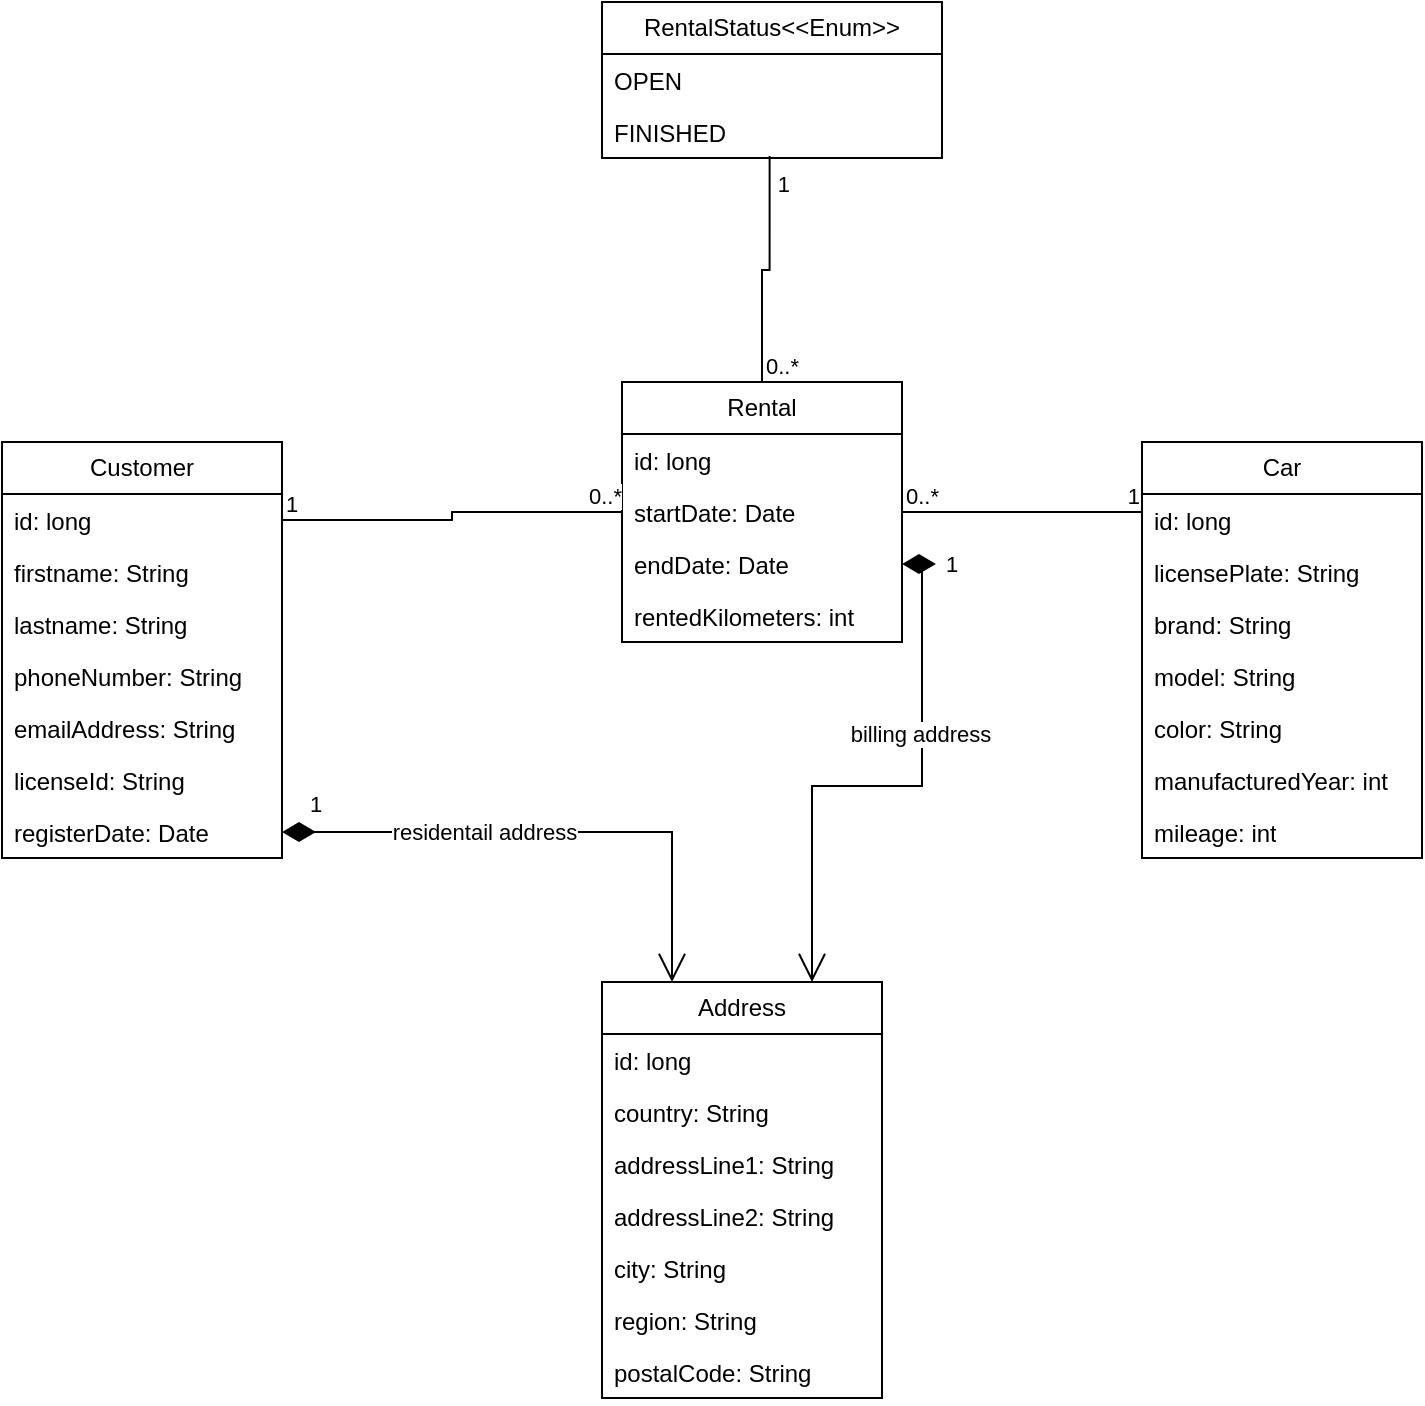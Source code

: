 <mxfile version="24.0.4" type="device">
  <diagram id="R2lEEEUBdFMjLlhIrx00" name="Page-1">
    <mxGraphModel dx="1114" dy="1756" grid="1" gridSize="10" guides="1" tooltips="1" connect="1" arrows="1" fold="1" page="1" pageScale="1" pageWidth="850" pageHeight="1100" math="0" shadow="0" extFonts="Permanent Marker^https://fonts.googleapis.com/css?family=Permanent+Marker">
      <root>
        <mxCell id="0" />
        <mxCell id="1" parent="0" />
        <mxCell id="Gdh7h-5XmcsctbtusQsf-1" value="Customer" style="swimlane;fontStyle=0;childLayout=stackLayout;horizontal=1;startSize=26;fillColor=none;horizontalStack=0;resizeParent=1;resizeParentMax=0;resizeLast=0;collapsible=1;marginBottom=0;whiteSpace=wrap;html=1;" vertex="1" parent="1">
          <mxGeometry x="80" y="90" width="140" height="208" as="geometry" />
        </mxCell>
        <mxCell id="Gdh7h-5XmcsctbtusQsf-2" value="id: long" style="text;strokeColor=none;fillColor=none;align=left;verticalAlign=top;spacingLeft=4;spacingRight=4;overflow=hidden;rotatable=0;points=[[0,0.5],[1,0.5]];portConstraint=eastwest;whiteSpace=wrap;html=1;" vertex="1" parent="Gdh7h-5XmcsctbtusQsf-1">
          <mxGeometry y="26" width="140" height="26" as="geometry" />
        </mxCell>
        <mxCell id="Gdh7h-5XmcsctbtusQsf-3" value="firstname: String" style="text;strokeColor=none;fillColor=none;align=left;verticalAlign=top;spacingLeft=4;spacingRight=4;overflow=hidden;rotatable=0;points=[[0,0.5],[1,0.5]];portConstraint=eastwest;whiteSpace=wrap;html=1;" vertex="1" parent="Gdh7h-5XmcsctbtusQsf-1">
          <mxGeometry y="52" width="140" height="26" as="geometry" />
        </mxCell>
        <mxCell id="Gdh7h-5XmcsctbtusQsf-4" value="&lt;div&gt;lastname: String&lt;/div&gt;" style="text;strokeColor=none;fillColor=none;align=left;verticalAlign=top;spacingLeft=4;spacingRight=4;overflow=hidden;rotatable=0;points=[[0,0.5],[1,0.5]];portConstraint=eastwest;whiteSpace=wrap;html=1;" vertex="1" parent="Gdh7h-5XmcsctbtusQsf-1">
          <mxGeometry y="78" width="140" height="26" as="geometry" />
        </mxCell>
        <mxCell id="Gdh7h-5XmcsctbtusQsf-5" value="phoneNumber: String" style="text;strokeColor=none;fillColor=none;align=left;verticalAlign=top;spacingLeft=4;spacingRight=4;overflow=hidden;rotatable=0;points=[[0,0.5],[1,0.5]];portConstraint=eastwest;whiteSpace=wrap;html=1;" vertex="1" parent="Gdh7h-5XmcsctbtusQsf-1">
          <mxGeometry y="104" width="140" height="26" as="geometry" />
        </mxCell>
        <mxCell id="Gdh7h-5XmcsctbtusQsf-6" value="emailAddress: String" style="text;strokeColor=none;fillColor=none;align=left;verticalAlign=top;spacingLeft=4;spacingRight=4;overflow=hidden;rotatable=0;points=[[0,0.5],[1,0.5]];portConstraint=eastwest;whiteSpace=wrap;html=1;" vertex="1" parent="Gdh7h-5XmcsctbtusQsf-1">
          <mxGeometry y="130" width="140" height="26" as="geometry" />
        </mxCell>
        <mxCell id="Gdh7h-5XmcsctbtusQsf-7" value="licenseId: String" style="text;strokeColor=none;fillColor=none;align=left;verticalAlign=top;spacingLeft=4;spacingRight=4;overflow=hidden;rotatable=0;points=[[0,0.5],[1,0.5]];portConstraint=eastwest;whiteSpace=wrap;html=1;" vertex="1" parent="Gdh7h-5XmcsctbtusQsf-1">
          <mxGeometry y="156" width="140" height="26" as="geometry" />
        </mxCell>
        <mxCell id="Gdh7h-5XmcsctbtusQsf-8" value="registerDate: Date" style="text;strokeColor=none;fillColor=none;align=left;verticalAlign=top;spacingLeft=4;spacingRight=4;overflow=hidden;rotatable=0;points=[[0,0.5],[1,0.5]];portConstraint=eastwest;whiteSpace=wrap;html=1;" vertex="1" parent="Gdh7h-5XmcsctbtusQsf-1">
          <mxGeometry y="182" width="140" height="26" as="geometry" />
        </mxCell>
        <mxCell id="Gdh7h-5XmcsctbtusQsf-9" value="Car" style="swimlane;fontStyle=0;childLayout=stackLayout;horizontal=1;startSize=26;fillColor=none;horizontalStack=0;resizeParent=1;resizeParentMax=0;resizeLast=0;collapsible=1;marginBottom=0;whiteSpace=wrap;html=1;" vertex="1" parent="1">
          <mxGeometry x="650" y="90" width="140" height="208" as="geometry" />
        </mxCell>
        <mxCell id="Gdh7h-5XmcsctbtusQsf-10" value="id: long" style="text;strokeColor=none;fillColor=none;align=left;verticalAlign=top;spacingLeft=4;spacingRight=4;overflow=hidden;rotatable=0;points=[[0,0.5],[1,0.5]];portConstraint=eastwest;whiteSpace=wrap;html=1;" vertex="1" parent="Gdh7h-5XmcsctbtusQsf-9">
          <mxGeometry y="26" width="140" height="26" as="geometry" />
        </mxCell>
        <mxCell id="Gdh7h-5XmcsctbtusQsf-11" value="licensePlate: String" style="text;strokeColor=none;fillColor=none;align=left;verticalAlign=top;spacingLeft=4;spacingRight=4;overflow=hidden;rotatable=0;points=[[0,0.5],[1,0.5]];portConstraint=eastwest;whiteSpace=wrap;html=1;" vertex="1" parent="Gdh7h-5XmcsctbtusQsf-9">
          <mxGeometry y="52" width="140" height="26" as="geometry" />
        </mxCell>
        <mxCell id="Gdh7h-5XmcsctbtusQsf-12" value="brand: String" style="text;strokeColor=none;fillColor=none;align=left;verticalAlign=top;spacingLeft=4;spacingRight=4;overflow=hidden;rotatable=0;points=[[0,0.5],[1,0.5]];portConstraint=eastwest;whiteSpace=wrap;html=1;" vertex="1" parent="Gdh7h-5XmcsctbtusQsf-9">
          <mxGeometry y="78" width="140" height="26" as="geometry" />
        </mxCell>
        <mxCell id="Gdh7h-5XmcsctbtusQsf-13" value="model: String" style="text;strokeColor=none;fillColor=none;align=left;verticalAlign=top;spacingLeft=4;spacingRight=4;overflow=hidden;rotatable=0;points=[[0,0.5],[1,0.5]];portConstraint=eastwest;whiteSpace=wrap;html=1;" vertex="1" parent="Gdh7h-5XmcsctbtusQsf-9">
          <mxGeometry y="104" width="140" height="26" as="geometry" />
        </mxCell>
        <mxCell id="Gdh7h-5XmcsctbtusQsf-14" value="color: String" style="text;strokeColor=none;fillColor=none;align=left;verticalAlign=top;spacingLeft=4;spacingRight=4;overflow=hidden;rotatable=0;points=[[0,0.5],[1,0.5]];portConstraint=eastwest;whiteSpace=wrap;html=1;" vertex="1" parent="Gdh7h-5XmcsctbtusQsf-9">
          <mxGeometry y="130" width="140" height="26" as="geometry" />
        </mxCell>
        <mxCell id="Gdh7h-5XmcsctbtusQsf-15" value="manufacturedYear: int" style="text;strokeColor=none;fillColor=none;align=left;verticalAlign=top;spacingLeft=4;spacingRight=4;overflow=hidden;rotatable=0;points=[[0,0.5],[1,0.5]];portConstraint=eastwest;whiteSpace=wrap;html=1;" vertex="1" parent="Gdh7h-5XmcsctbtusQsf-9">
          <mxGeometry y="156" width="140" height="26" as="geometry" />
        </mxCell>
        <mxCell id="Gdh7h-5XmcsctbtusQsf-16" value="mileage: int" style="text;strokeColor=none;fillColor=none;align=left;verticalAlign=top;spacingLeft=4;spacingRight=4;overflow=hidden;rotatable=0;points=[[0,0.5],[1,0.5]];portConstraint=eastwest;whiteSpace=wrap;html=1;" vertex="1" parent="Gdh7h-5XmcsctbtusQsf-9">
          <mxGeometry y="182" width="140" height="26" as="geometry" />
        </mxCell>
        <mxCell id="Gdh7h-5XmcsctbtusQsf-17" value="Rental" style="swimlane;fontStyle=0;childLayout=stackLayout;horizontal=1;startSize=26;fillColor=none;horizontalStack=0;resizeParent=1;resizeParentMax=0;resizeLast=0;collapsible=1;marginBottom=0;whiteSpace=wrap;html=1;" vertex="1" parent="1">
          <mxGeometry x="390" y="60" width="140" height="130" as="geometry" />
        </mxCell>
        <mxCell id="Gdh7h-5XmcsctbtusQsf-18" value="id: long" style="text;strokeColor=none;fillColor=none;align=left;verticalAlign=top;spacingLeft=4;spacingRight=4;overflow=hidden;rotatable=0;points=[[0,0.5],[1,0.5]];portConstraint=eastwest;whiteSpace=wrap;html=1;" vertex="1" parent="Gdh7h-5XmcsctbtusQsf-17">
          <mxGeometry y="26" width="140" height="26" as="geometry" />
        </mxCell>
        <mxCell id="Gdh7h-5XmcsctbtusQsf-19" value="startDate: Date" style="text;strokeColor=none;fillColor=none;align=left;verticalAlign=top;spacingLeft=4;spacingRight=4;overflow=hidden;rotatable=0;points=[[0,0.5],[1,0.5]];portConstraint=eastwest;whiteSpace=wrap;html=1;" vertex="1" parent="Gdh7h-5XmcsctbtusQsf-17">
          <mxGeometry y="52" width="140" height="26" as="geometry" />
        </mxCell>
        <mxCell id="Gdh7h-5XmcsctbtusQsf-20" value="endDate: Date" style="text;strokeColor=none;fillColor=none;align=left;verticalAlign=top;spacingLeft=4;spacingRight=4;overflow=hidden;rotatable=0;points=[[0,0.5],[1,0.5]];portConstraint=eastwest;whiteSpace=wrap;html=1;" vertex="1" parent="Gdh7h-5XmcsctbtusQsf-17">
          <mxGeometry y="78" width="140" height="26" as="geometry" />
        </mxCell>
        <mxCell id="Gdh7h-5XmcsctbtusQsf-21" value="rentedKilometers: int" style="text;strokeColor=none;fillColor=none;align=left;verticalAlign=top;spacingLeft=4;spacingRight=4;overflow=hidden;rotatable=0;points=[[0,0.5],[1,0.5]];portConstraint=eastwest;whiteSpace=wrap;html=1;" vertex="1" parent="Gdh7h-5XmcsctbtusQsf-17">
          <mxGeometry y="104" width="140" height="26" as="geometry" />
        </mxCell>
        <mxCell id="Gdh7h-5XmcsctbtusQsf-22" value="Address" style="swimlane;fontStyle=0;childLayout=stackLayout;horizontal=1;startSize=26;fillColor=none;horizontalStack=0;resizeParent=1;resizeParentMax=0;resizeLast=0;collapsible=1;marginBottom=0;whiteSpace=wrap;html=1;" vertex="1" parent="1">
          <mxGeometry x="380" y="360" width="140" height="208" as="geometry" />
        </mxCell>
        <mxCell id="Gdh7h-5XmcsctbtusQsf-23" value="id: long" style="text;strokeColor=none;fillColor=none;align=left;verticalAlign=top;spacingLeft=4;spacingRight=4;overflow=hidden;rotatable=0;points=[[0,0.5],[1,0.5]];portConstraint=eastwest;whiteSpace=wrap;html=1;" vertex="1" parent="Gdh7h-5XmcsctbtusQsf-22">
          <mxGeometry y="26" width="140" height="26" as="geometry" />
        </mxCell>
        <mxCell id="Gdh7h-5XmcsctbtusQsf-24" value="country: String" style="text;strokeColor=none;fillColor=none;align=left;verticalAlign=top;spacingLeft=4;spacingRight=4;overflow=hidden;rotatable=0;points=[[0,0.5],[1,0.5]];portConstraint=eastwest;whiteSpace=wrap;html=1;" vertex="1" parent="Gdh7h-5XmcsctbtusQsf-22">
          <mxGeometry y="52" width="140" height="26" as="geometry" />
        </mxCell>
        <mxCell id="Gdh7h-5XmcsctbtusQsf-25" value="&lt;div&gt;addressLine1: String&lt;/div&gt;" style="text;strokeColor=none;fillColor=none;align=left;verticalAlign=top;spacingLeft=4;spacingRight=4;overflow=hidden;rotatable=0;points=[[0,0.5],[1,0.5]];portConstraint=eastwest;whiteSpace=wrap;html=1;" vertex="1" parent="Gdh7h-5XmcsctbtusQsf-22">
          <mxGeometry y="78" width="140" height="26" as="geometry" />
        </mxCell>
        <mxCell id="Gdh7h-5XmcsctbtusQsf-26" value="addressLine2: String" style="text;strokeColor=none;fillColor=none;align=left;verticalAlign=top;spacingLeft=4;spacingRight=4;overflow=hidden;rotatable=0;points=[[0,0.5],[1,0.5]];portConstraint=eastwest;whiteSpace=wrap;html=1;" vertex="1" parent="Gdh7h-5XmcsctbtusQsf-22">
          <mxGeometry y="104" width="140" height="26" as="geometry" />
        </mxCell>
        <mxCell id="Gdh7h-5XmcsctbtusQsf-27" value="city: String" style="text;strokeColor=none;fillColor=none;align=left;verticalAlign=top;spacingLeft=4;spacingRight=4;overflow=hidden;rotatable=0;points=[[0,0.5],[1,0.5]];portConstraint=eastwest;whiteSpace=wrap;html=1;" vertex="1" parent="Gdh7h-5XmcsctbtusQsf-22">
          <mxGeometry y="130" width="140" height="26" as="geometry" />
        </mxCell>
        <mxCell id="Gdh7h-5XmcsctbtusQsf-28" value="region: String" style="text;strokeColor=none;fillColor=none;align=left;verticalAlign=top;spacingLeft=4;spacingRight=4;overflow=hidden;rotatable=0;points=[[0,0.5],[1,0.5]];portConstraint=eastwest;whiteSpace=wrap;html=1;" vertex="1" parent="Gdh7h-5XmcsctbtusQsf-22">
          <mxGeometry y="156" width="140" height="26" as="geometry" />
        </mxCell>
        <mxCell id="Gdh7h-5XmcsctbtusQsf-29" value="postalCode: String" style="text;strokeColor=none;fillColor=none;align=left;verticalAlign=top;spacingLeft=4;spacingRight=4;overflow=hidden;rotatable=0;points=[[0,0.5],[1,0.5]];portConstraint=eastwest;whiteSpace=wrap;html=1;" vertex="1" parent="Gdh7h-5XmcsctbtusQsf-22">
          <mxGeometry y="182" width="140" height="26" as="geometry" />
        </mxCell>
        <mxCell id="Gdh7h-5XmcsctbtusQsf-30" value="1" style="endArrow=open;html=1;endSize=12;startArrow=diamondThin;startSize=14;startFill=1;edgeStyle=orthogonalEdgeStyle;align=left;verticalAlign=bottom;rounded=0;exitX=1;exitY=0.5;exitDx=0;exitDy=0;entryX=0.25;entryY=0;entryDx=0;entryDy=0;" edge="1" parent="1" source="Gdh7h-5XmcsctbtusQsf-8" target="Gdh7h-5XmcsctbtusQsf-22">
          <mxGeometry x="-0.913" y="5" relative="1" as="geometry">
            <mxPoint x="180" y="400" as="sourcePoint" />
            <mxPoint x="340" y="400" as="targetPoint" />
            <mxPoint as="offset" />
          </mxGeometry>
        </mxCell>
        <mxCell id="Gdh7h-5XmcsctbtusQsf-31" value="residentail address" style="edgeLabel;html=1;align=center;verticalAlign=middle;resizable=0;points=[];" vertex="1" connectable="0" parent="Gdh7h-5XmcsctbtusQsf-30">
          <mxGeometry x="-0.47" y="-1" relative="1" as="geometry">
            <mxPoint x="29" y="-1" as="offset" />
          </mxGeometry>
        </mxCell>
        <mxCell id="Gdh7h-5XmcsctbtusQsf-32" value="1" style="endArrow=open;html=1;endSize=12;startArrow=diamondThin;startSize=14;startFill=1;edgeStyle=orthogonalEdgeStyle;align=left;verticalAlign=bottom;rounded=0;exitX=1;exitY=0.5;exitDx=0;exitDy=0;entryX=0.75;entryY=0;entryDx=0;entryDy=0;" edge="1" parent="1" source="Gdh7h-5XmcsctbtusQsf-20" target="Gdh7h-5XmcsctbtusQsf-22">
          <mxGeometry x="-0.861" y="10" relative="1" as="geometry">
            <mxPoint x="180" y="460" as="sourcePoint" />
            <mxPoint x="340" y="460" as="targetPoint" />
            <mxPoint as="offset" />
          </mxGeometry>
        </mxCell>
        <mxCell id="Gdh7h-5XmcsctbtusQsf-33" value="billing address" style="edgeLabel;html=1;align=center;verticalAlign=middle;resizable=0;points=[];" vertex="1" connectable="0" parent="Gdh7h-5XmcsctbtusQsf-32">
          <mxGeometry x="-0.308" y="-1" relative="1" as="geometry">
            <mxPoint as="offset" />
          </mxGeometry>
        </mxCell>
        <mxCell id="Gdh7h-5XmcsctbtusQsf-34" value="RentalStatus&amp;lt;&amp;lt;Enum&amp;gt;&amp;gt;" style="swimlane;fontStyle=0;childLayout=stackLayout;horizontal=1;startSize=26;fillColor=none;horizontalStack=0;resizeParent=1;resizeParentMax=0;resizeLast=0;collapsible=1;marginBottom=0;whiteSpace=wrap;html=1;" vertex="1" parent="1">
          <mxGeometry x="380" y="-130" width="170" height="78" as="geometry" />
        </mxCell>
        <mxCell id="Gdh7h-5XmcsctbtusQsf-35" value="OPEN" style="text;strokeColor=none;fillColor=none;align=left;verticalAlign=top;spacingLeft=4;spacingRight=4;overflow=hidden;rotatable=0;points=[[0,0.5],[1,0.5]];portConstraint=eastwest;whiteSpace=wrap;html=1;" vertex="1" parent="Gdh7h-5XmcsctbtusQsf-34">
          <mxGeometry y="26" width="170" height="26" as="geometry" />
        </mxCell>
        <mxCell id="Gdh7h-5XmcsctbtusQsf-36" value="FINISHED" style="text;strokeColor=none;fillColor=none;align=left;verticalAlign=top;spacingLeft=4;spacingRight=4;overflow=hidden;rotatable=0;points=[[0,0.5],[1,0.5]];portConstraint=eastwest;whiteSpace=wrap;html=1;" vertex="1" parent="Gdh7h-5XmcsctbtusQsf-34">
          <mxGeometry y="52" width="170" height="26" as="geometry" />
        </mxCell>
        <mxCell id="Gdh7h-5XmcsctbtusQsf-37" value="" style="endArrow=none;html=1;edgeStyle=orthogonalEdgeStyle;rounded=0;exitX=1;exitY=0.5;exitDx=0;exitDy=0;entryX=0;entryY=0.5;entryDx=0;entryDy=0;" edge="1" parent="1" source="Gdh7h-5XmcsctbtusQsf-2" target="Gdh7h-5XmcsctbtusQsf-19">
          <mxGeometry relative="1" as="geometry">
            <mxPoint x="200" y="40" as="sourcePoint" />
            <mxPoint x="360" y="40" as="targetPoint" />
          </mxGeometry>
        </mxCell>
        <mxCell id="Gdh7h-5XmcsctbtusQsf-38" value="1" style="edgeLabel;resizable=0;html=1;align=left;verticalAlign=bottom;" connectable="0" vertex="1" parent="Gdh7h-5XmcsctbtusQsf-37">
          <mxGeometry x="-1" relative="1" as="geometry" />
        </mxCell>
        <mxCell id="Gdh7h-5XmcsctbtusQsf-39" value="0..*" style="edgeLabel;resizable=0;html=1;align=right;verticalAlign=bottom;" connectable="0" vertex="1" parent="Gdh7h-5XmcsctbtusQsf-37">
          <mxGeometry x="1" relative="1" as="geometry" />
        </mxCell>
        <mxCell id="Gdh7h-5XmcsctbtusQsf-40" value="" style="endArrow=none;html=1;edgeStyle=orthogonalEdgeStyle;rounded=0;exitX=0.5;exitY=0;exitDx=0;exitDy=0;entryX=0.493;entryY=0.962;entryDx=0;entryDy=0;entryPerimeter=0;" edge="1" parent="1" source="Gdh7h-5XmcsctbtusQsf-17" target="Gdh7h-5XmcsctbtusQsf-36">
          <mxGeometry relative="1" as="geometry">
            <mxPoint x="170" y="-20" as="sourcePoint" />
            <mxPoint x="330" y="-20" as="targetPoint" />
          </mxGeometry>
        </mxCell>
        <mxCell id="Gdh7h-5XmcsctbtusQsf-41" value="0..*" style="edgeLabel;resizable=0;html=1;align=left;verticalAlign=bottom;" connectable="0" vertex="1" parent="Gdh7h-5XmcsctbtusQsf-40">
          <mxGeometry x="-1" relative="1" as="geometry" />
        </mxCell>
        <mxCell id="Gdh7h-5XmcsctbtusQsf-42" value="1" style="edgeLabel;resizable=0;html=1;align=right;verticalAlign=bottom;" connectable="0" vertex="1" parent="Gdh7h-5XmcsctbtusQsf-40">
          <mxGeometry x="1" relative="1" as="geometry">
            <mxPoint x="11" y="23" as="offset" />
          </mxGeometry>
        </mxCell>
        <mxCell id="Gdh7h-5XmcsctbtusQsf-43" value="" style="endArrow=none;html=1;edgeStyle=orthogonalEdgeStyle;rounded=0;exitX=1;exitY=0.5;exitDx=0;exitDy=0;" edge="1" parent="1" source="Gdh7h-5XmcsctbtusQsf-19">
          <mxGeometry relative="1" as="geometry">
            <mxPoint x="630" y="380" as="sourcePoint" />
            <mxPoint x="650" y="125" as="targetPoint" />
          </mxGeometry>
        </mxCell>
        <mxCell id="Gdh7h-5XmcsctbtusQsf-44" value="0..*" style="edgeLabel;resizable=0;html=1;align=left;verticalAlign=bottom;" connectable="0" vertex="1" parent="Gdh7h-5XmcsctbtusQsf-43">
          <mxGeometry x="-1" relative="1" as="geometry" />
        </mxCell>
        <mxCell id="Gdh7h-5XmcsctbtusQsf-45" value="1" style="edgeLabel;resizable=0;html=1;align=right;verticalAlign=bottom;" connectable="0" vertex="1" parent="Gdh7h-5XmcsctbtusQsf-43">
          <mxGeometry x="1" relative="1" as="geometry" />
        </mxCell>
      </root>
    </mxGraphModel>
  </diagram>
</mxfile>
